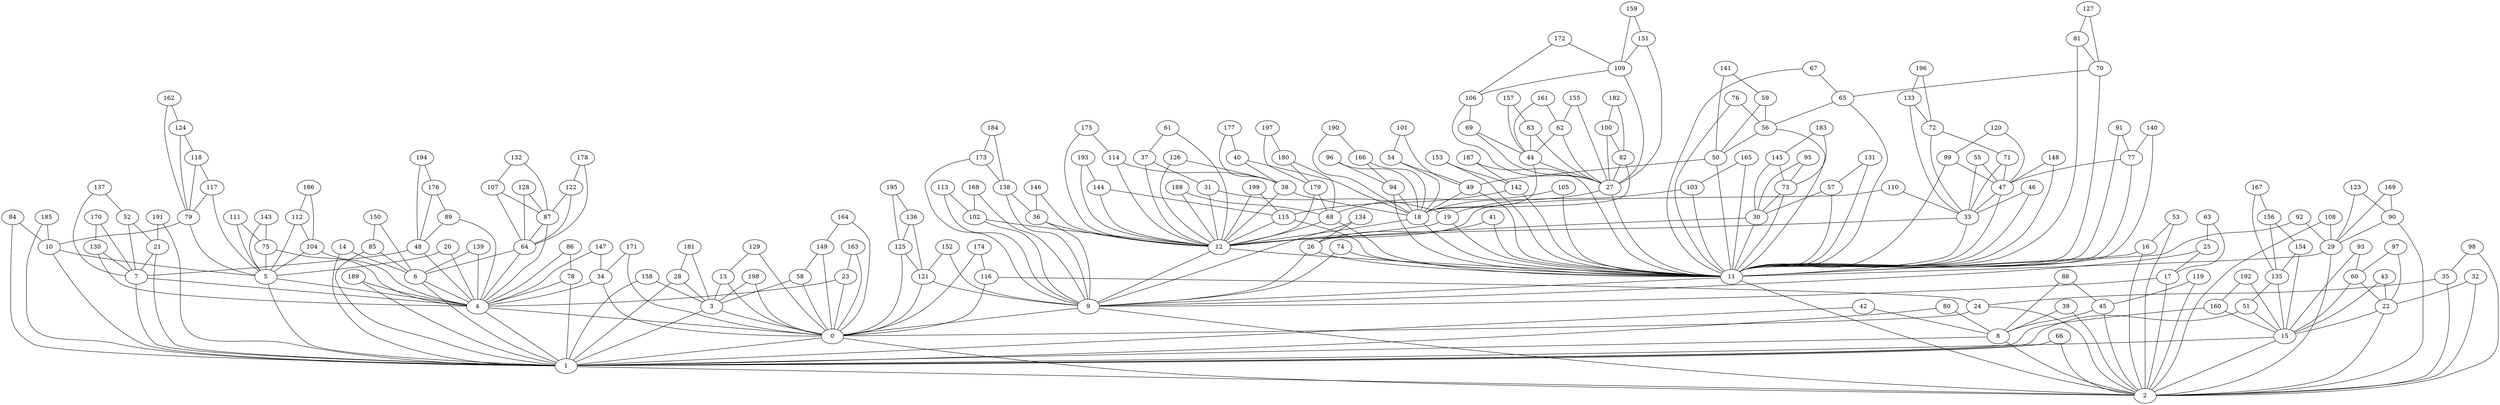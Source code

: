 graph G {
  0;
  1;
  2;
  3;
  4;
  5;
  6;
  7;
  8;
  9;
  10;
  11;
  12;
  13;
  14;
  15;
  16;
  17;
  18;
  19;
  20;
  21;
  22;
  23;
  24;
  25;
  26;
  27;
  28;
  29;
  30;
  31;
  32;
  33;
  34;
  35;
  36;
  37;
  38;
  39;
  40;
  41;
  42;
  43;
  44;
  45;
  46;
  47;
  48;
  49;
  50;
  51;
  52;
  53;
  54;
  55;
  56;
  57;
  58;
  59;
  60;
  61;
  62;
  63;
  64;
  65;
  66;
  67;
  68;
  69;
  70;
  71;
  72;
  73;
  74;
  75;
  76;
  77;
  78;
  79;
  80;
  81;
  82;
  83;
  84;
  85;
  86;
  87;
  88;
  89;
  90;
  91;
  92;
  93;
  94;
  95;
  96;
  97;
  98;
  99;
  100;
  101;
  102;
  103;
  104;
  105;
  106;
  107;
  108;
  109;
  110;
  111;
  112;
  113;
  114;
  115;
  116;
  117;
  118;
  119;
  120;
  121;
  122;
  123;
  124;
  125;
  126;
  127;
  128;
  129;
  130;
  131;
  132;
  133;
  134;
  135;
  136;
  137;
  138;
  139;
  140;
  141;
  142;
  143;
  144;
  145;
  146;
  147;
  148;
  149;
  150;
  151;
  152;
  153;
  154;
  155;
  156;
  157;
  158;
  159;
  160;
  161;
  162;
  163;
  164;
  165;
  166;
  167;
  168;
  169;
  170;
  171;
  172;
  173;
  174;
  175;
  176;
  177;
  178;
  179;
  180;
  181;
  182;
  183;
  184;
  185;
  186;
  187;
  188;
  189;
  190;
  191;
  192;
  193;
  194;
  195;
  196;
  197;
  198;
  199;
   0 -- 1;
   1 -- 2;
   2 -- 0;
   3 -- 0;
   3 -- 1;
   4 -- 0;
   4 -- 1;
   5 -- 4;
   5 -- 1;
   6 -- 4;
   6 -- 1;
   7 -- 4;
   7 -- 1;
   8 -- 1;
   8 -- 2;
   9 -- 2;
   9 -- 0;
   10 -- 5;
   10 -- 1;
   11 -- 9;
   11 -- 2;
   12 -- 11;
   12 -- 9;
   13 -- 3;
   13 -- 0;
   14 -- 6;
   14 -- 1;
   15 -- 1;
   15 -- 2;
   16 -- 11;
   16 -- 2;
   17 -- 9;
   17 -- 2;
   18 -- 12;
   18 -- 11;
   19 -- 12;
   19 -- 11;
   20 -- 5;
   20 -- 4;
   21 -- 7;
   21 -- 1;
   22 -- 15;
   22 -- 2;
   23 -- 4;
   23 -- 0;
   24 -- 2;
   24 -- 0;
   25 -- 17;
   25 -- 9;
   26 -- 11;
   26 -- 9;
   27 -- 18;
   27 -- 11;
   28 -- 3;
   28 -- 1;
   29 -- 11;
   29 -- 2;
   30 -- 12;
   30 -- 11;
   31 -- 19;
   31 -- 12;
   32 -- 22;
   32 -- 2;
   33 -- 12;
   33 -- 11;
   34 -- 4;
   34 -- 0;
   35 -- 24;
   35 -- 2;
   36 -- 12;
   36 -- 9;
   37 -- 31;
   37 -- 12;
   38 -- 18;
   38 -- 12;
   39 -- 8;
   39 -- 2;
   40 -- 38;
   40 -- 18;
   41 -- 26;
   41 -- 11;
   42 -- 8;
   42 -- 1;
   43 -- 22;
   43 -- 15;
   44 -- 27;
   44 -- 18;
   45 -- 8;
   45 -- 2;
   46 -- 33;
   46 -- 11;
   47 -- 33;
   47 -- 11;
   48 -- 7;
   48 -- 4;
   49 -- 18;
   49 -- 11;
   50 -- 49;
   50 -- 11;
   51 -- 15;
   51 -- 1;
   52 -- 21;
   52 -- 7;
   53 -- 16;
   53 -- 2;
   54 -- 49;
   54 -- 18;
   55 -- 47;
   55 -- 33;
   56 -- 50;
   56 -- 11;
   57 -- 30;
   57 -- 11;
   58 -- 3;
   58 -- 0;
   59 -- 56;
   59 -- 50;
   60 -- 22;
   60 -- 15;
   61 -- 37;
   61 -- 12;
   62 -- 44;
   62 -- 27;
   63 -- 25;
   63 -- 17;
   64 -- 6;
   64 -- 4;
   65 -- 56;
   65 -- 11;
   66 -- 1;
   66 -- 2;
   67 -- 65;
   67 -- 11;
   68 -- 12;
   68 -- 11;
   69 -- 44;
   69 -- 27;
   70 -- 65;
   70 -- 11;
   71 -- 47;
   71 -- 33;
   72 -- 71;
   72 -- 33;
   73 -- 30;
   73 -- 11;
   74 -- 11;
   74 -- 9;
   75 -- 5;
   75 -- 4;
   76 -- 56;
   76 -- 11;
   77 -- 47;
   77 -- 11;
   78 -- 4;
   78 -- 1;
   79 -- 10;
   79 -- 5;
   80 -- 8;
   80 -- 1;
   81 -- 70;
   81 -- 11;
   82 -- 27;
   82 -- 18;
   83 -- 44;
   83 -- 27;
   84 -- 10;
   84 -- 1;
   85 -- 6;
   85 -- 1;
   86 -- 78;
   86 -- 4;
   87 -- 64;
   87 -- 4;
   88 -- 45;
   88 -- 8;
   89 -- 48;
   89 -- 4;
   90 -- 29;
   90 -- 2;
   91 -- 77;
   91 -- 11;
   92 -- 29;
   92 -- 11;
   93 -- 60;
   93 -- 15;
   94 -- 18;
   94 -- 11;
   95 -- 73;
   95 -- 30;
   96 -- 94;
   96 -- 18;
   97 -- 60;
   97 -- 22;
   98 -- 35;
   98 -- 2;
   99 -- 47;
   99 -- 11;
   100 -- 82;
   100 -- 27;
   101 -- 54;
   101 -- 49;
   102 -- 12;
   102 -- 9;
   103 -- 19;
   103 -- 11;
   104 -- 5;
   104 -- 4;
   105 -- 68;
   105 -- 11;
   106 -- 69;
   106 -- 27;
   107 -- 87;
   107 -- 64;
   108 -- 29;
   108 -- 2;
   109 -- 106;
   109 -- 27;
   110 -- 33;
   110 -- 12;
   111 -- 75;
   111 -- 5;
   112 -- 104;
   112 -- 5;
   113 -- 102;
   113 -- 9;
   114 -- 38;
   114 -- 12;
   115 -- 12;
   115 -- 11;
   116 -- 24;
   116 -- 0;
   117 -- 79;
   117 -- 5;
   118 -- 117;
   118 -- 79;
   119 -- 45;
   119 -- 2;
   120 -- 99;
   120 -- 47;
   121 -- 9;
   121 -- 0;
   122 -- 87;
   122 -- 64;
   123 -- 90;
   123 -- 29;
   124 -- 118;
   124 -- 79;
   125 -- 121;
   125 -- 0;
   126 -- 38;
   126 -- 12;
   127 -- 81;
   127 -- 70;
   128 -- 87;
   128 -- 64;
   129 -- 13;
   129 -- 0;
   130 -- 7;
   130 -- 4;
   131 -- 57;
   131 -- 11;
   132 -- 107;
   132 -- 87;
   133 -- 72;
   133 -- 33;
   134 -- 26;
   134 -- 9;
   135 -- 51;
   135 -- 15;
   136 -- 125;
   136 -- 121;
   137 -- 52;
   137 -- 7;
   138 -- 36;
   138 -- 9;
   139 -- 6;
   139 -- 4;
   140 -- 77;
   140 -- 11;
   141 -- 59;
   141 -- 50;
   142 -- 115;
   142 -- 11;
   143 -- 75;
   143 -- 5;
   144 -- 115;
   144 -- 12;
   145 -- 73;
   145 -- 30;
   146 -- 36;
   146 -- 12;
   147 -- 34;
   147 -- 4;
   148 -- 47;
   148 -- 11;
   149 -- 58;
   149 -- 0;
   150 -- 85;
   150 -- 6;
   151 -- 109;
   151 -- 27;
   152 -- 121;
   152 -- 9;
   153 -- 142;
   153 -- 11;
   154 -- 135;
   154 -- 15;
   155 -- 62;
   155 -- 27;
   156 -- 154;
   156 -- 135;
   157 -- 83;
   157 -- 44;
   158 -- 3;
   158 -- 1;
   159 -- 151;
   159 -- 109;
   160 -- 15;
   160 -- 1;
   161 -- 62;
   161 -- 44;
   162 -- 124;
   162 -- 79;
   163 -- 23;
   163 -- 0;
   164 -- 149;
   164 -- 0;
   165 -- 103;
   165 -- 11;
   166 -- 94;
   166 -- 18;
   167 -- 156;
   167 -- 135;
   168 -- 102;
   168 -- 9;
   169 -- 90;
   169 -- 29;
   170 -- 130;
   170 -- 7;
   171 -- 34;
   171 -- 0;
   172 -- 109;
   172 -- 106;
   173 -- 138;
   173 -- 9;
   174 -- 116;
   174 -- 0;
   175 -- 114;
   175 -- 12;
   176 -- 89;
   176 -- 48;
   177 -- 40;
   177 -- 38;
   178 -- 122;
   178 -- 64;
   179 -- 68;
   179 -- 12;
   180 -- 179;
   180 -- 68;
   181 -- 28;
   181 -- 3;
   182 -- 100;
   182 -- 82;
   183 -- 145;
   183 -- 73;
   184 -- 173;
   184 -- 138;
   185 -- 10;
   185 -- 1;
   186 -- 112;
   186 -- 104;
   187 -- 142;
   187 -- 11;
   188 -- 68;
   188 -- 12;
   189 -- 4;
   189 -- 1;
   190 -- 166;
   190 -- 18;
   191 -- 21;
   191 -- 1;
   192 -- 160;
   192 -- 15;
   193 -- 144;
   193 -- 12;
   194 -- 176;
   194 -- 48;
   195 -- 136;
   195 -- 125;
   196 -- 133;
   196 -- 72;
   197 -- 180;
   197 -- 179;
   198 -- 3;
   198 -- 0;
   199 -- 115;
   199 -- 12;
}
